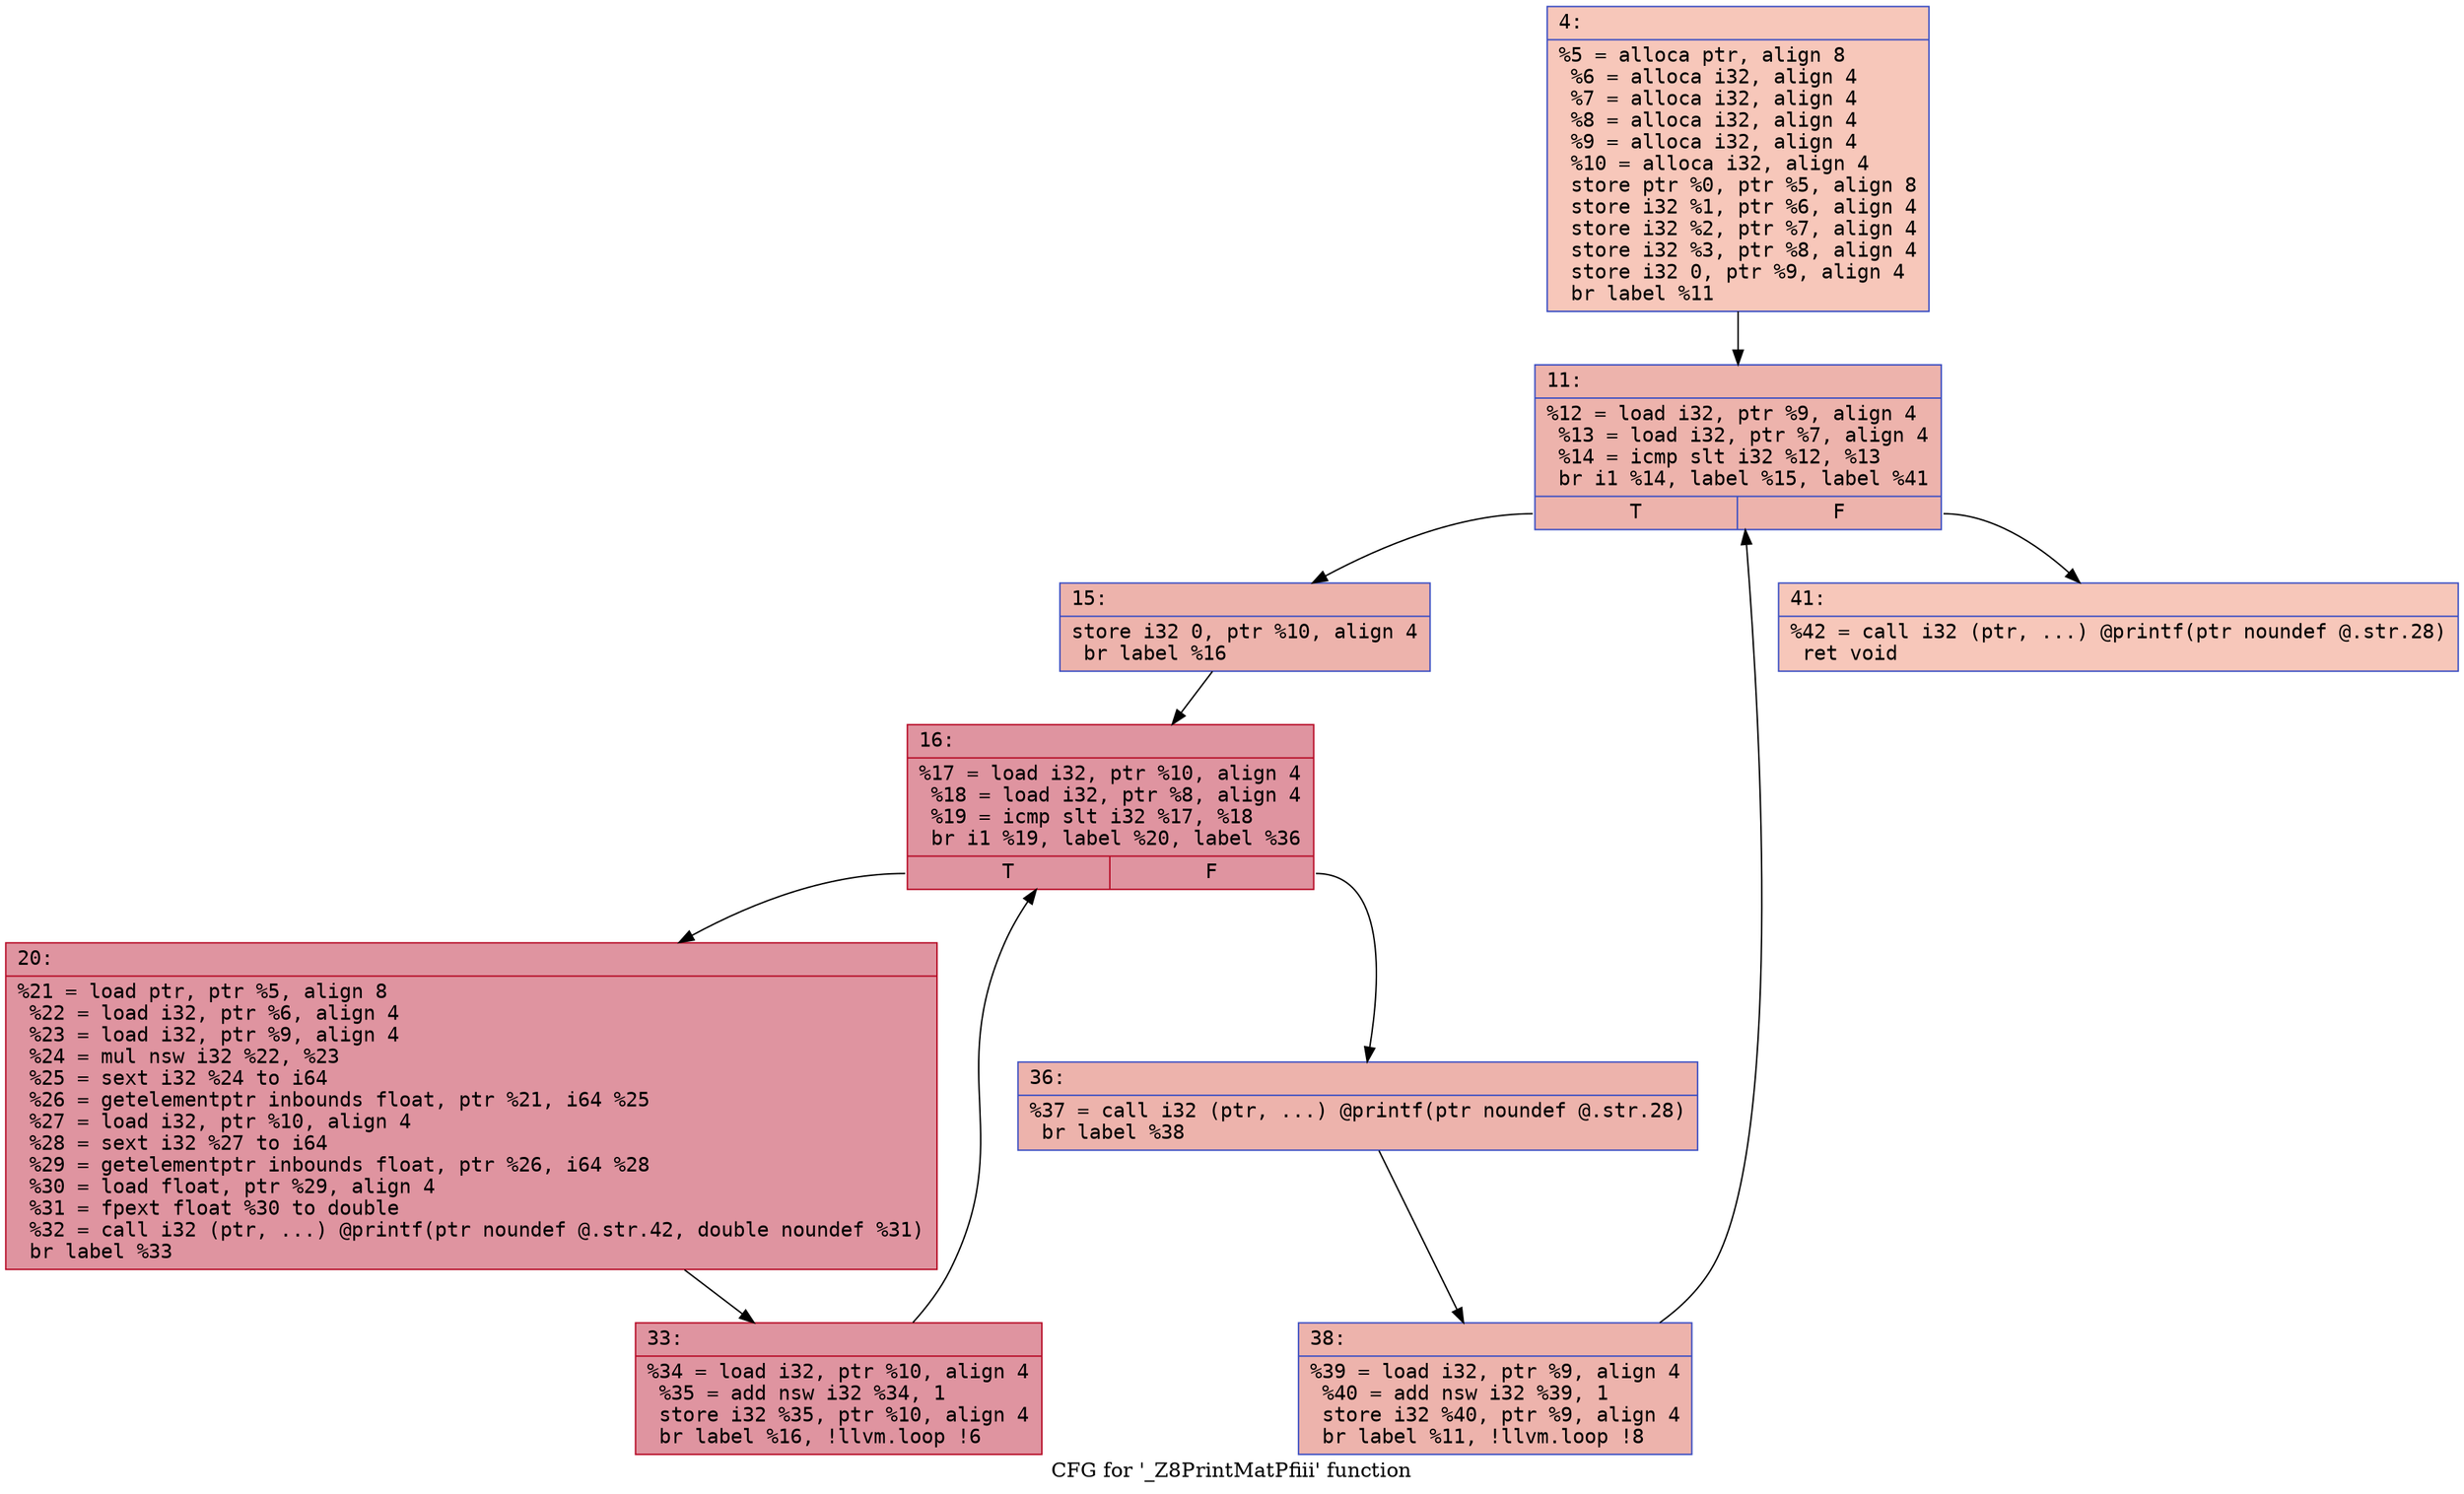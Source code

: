 digraph "CFG for '_Z8PrintMatPfiii' function" {
	label="CFG for '_Z8PrintMatPfiii' function";

	Node0x6000038af890 [shape=record,color="#3d50c3ff", style=filled, fillcolor="#ec7f6370" fontname="Courier",label="{4:\l|  %5 = alloca ptr, align 8\l  %6 = alloca i32, align 4\l  %7 = alloca i32, align 4\l  %8 = alloca i32, align 4\l  %9 = alloca i32, align 4\l  %10 = alloca i32, align 4\l  store ptr %0, ptr %5, align 8\l  store i32 %1, ptr %6, align 4\l  store i32 %2, ptr %7, align 4\l  store i32 %3, ptr %8, align 4\l  store i32 0, ptr %9, align 4\l  br label %11\l}"];
	Node0x6000038af890 -> Node0x6000038af8e0[tooltip="4 -> 11\nProbability 100.00%" ];
	Node0x6000038af8e0 [shape=record,color="#3d50c3ff", style=filled, fillcolor="#d6524470" fontname="Courier",label="{11:\l|  %12 = load i32, ptr %9, align 4\l  %13 = load i32, ptr %7, align 4\l  %14 = icmp slt i32 %12, %13\l  br i1 %14, label %15, label %41\l|{<s0>T|<s1>F}}"];
	Node0x6000038af8e0:s0 -> Node0x6000038af930[tooltip="11 -> 15\nProbability 96.88%" ];
	Node0x6000038af8e0:s1 -> Node0x6000038afb10[tooltip="11 -> 41\nProbability 3.12%" ];
	Node0x6000038af930 [shape=record,color="#3d50c3ff", style=filled, fillcolor="#d6524470" fontname="Courier",label="{15:\l|  store i32 0, ptr %10, align 4\l  br label %16\l}"];
	Node0x6000038af930 -> Node0x6000038af980[tooltip="15 -> 16\nProbability 100.00%" ];
	Node0x6000038af980 [shape=record,color="#b70d28ff", style=filled, fillcolor="#b70d2870" fontname="Courier",label="{16:\l|  %17 = load i32, ptr %10, align 4\l  %18 = load i32, ptr %8, align 4\l  %19 = icmp slt i32 %17, %18\l  br i1 %19, label %20, label %36\l|{<s0>T|<s1>F}}"];
	Node0x6000038af980:s0 -> Node0x6000038af9d0[tooltip="16 -> 20\nProbability 96.88%" ];
	Node0x6000038af980:s1 -> Node0x6000038afa70[tooltip="16 -> 36\nProbability 3.12%" ];
	Node0x6000038af9d0 [shape=record,color="#b70d28ff", style=filled, fillcolor="#b70d2870" fontname="Courier",label="{20:\l|  %21 = load ptr, ptr %5, align 8\l  %22 = load i32, ptr %6, align 4\l  %23 = load i32, ptr %9, align 4\l  %24 = mul nsw i32 %22, %23\l  %25 = sext i32 %24 to i64\l  %26 = getelementptr inbounds float, ptr %21, i64 %25\l  %27 = load i32, ptr %10, align 4\l  %28 = sext i32 %27 to i64\l  %29 = getelementptr inbounds float, ptr %26, i64 %28\l  %30 = load float, ptr %29, align 4\l  %31 = fpext float %30 to double\l  %32 = call i32 (ptr, ...) @printf(ptr noundef @.str.42, double noundef %31)\l  br label %33\l}"];
	Node0x6000038af9d0 -> Node0x6000038afa20[tooltip="20 -> 33\nProbability 100.00%" ];
	Node0x6000038afa20 [shape=record,color="#b70d28ff", style=filled, fillcolor="#b70d2870" fontname="Courier",label="{33:\l|  %34 = load i32, ptr %10, align 4\l  %35 = add nsw i32 %34, 1\l  store i32 %35, ptr %10, align 4\l  br label %16, !llvm.loop !6\l}"];
	Node0x6000038afa20 -> Node0x6000038af980[tooltip="33 -> 16\nProbability 100.00%" ];
	Node0x6000038afa70 [shape=record,color="#3d50c3ff", style=filled, fillcolor="#d6524470" fontname="Courier",label="{36:\l|  %37 = call i32 (ptr, ...) @printf(ptr noundef @.str.28)\l  br label %38\l}"];
	Node0x6000038afa70 -> Node0x6000038afac0[tooltip="36 -> 38\nProbability 100.00%" ];
	Node0x6000038afac0 [shape=record,color="#3d50c3ff", style=filled, fillcolor="#d6524470" fontname="Courier",label="{38:\l|  %39 = load i32, ptr %9, align 4\l  %40 = add nsw i32 %39, 1\l  store i32 %40, ptr %9, align 4\l  br label %11, !llvm.loop !8\l}"];
	Node0x6000038afac0 -> Node0x6000038af8e0[tooltip="38 -> 11\nProbability 100.00%" ];
	Node0x6000038afb10 [shape=record,color="#3d50c3ff", style=filled, fillcolor="#ec7f6370" fontname="Courier",label="{41:\l|  %42 = call i32 (ptr, ...) @printf(ptr noundef @.str.28)\l  ret void\l}"];
}
